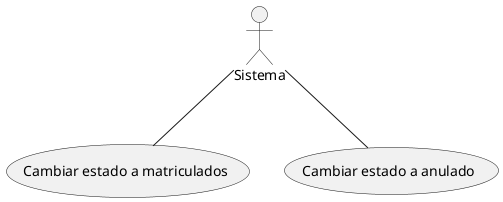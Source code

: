 @startuml
actor Sistema
Sistema -- (Cambiar estado a matriculados)
Sistema -- (Cambiar estado a anulado)
@enduml